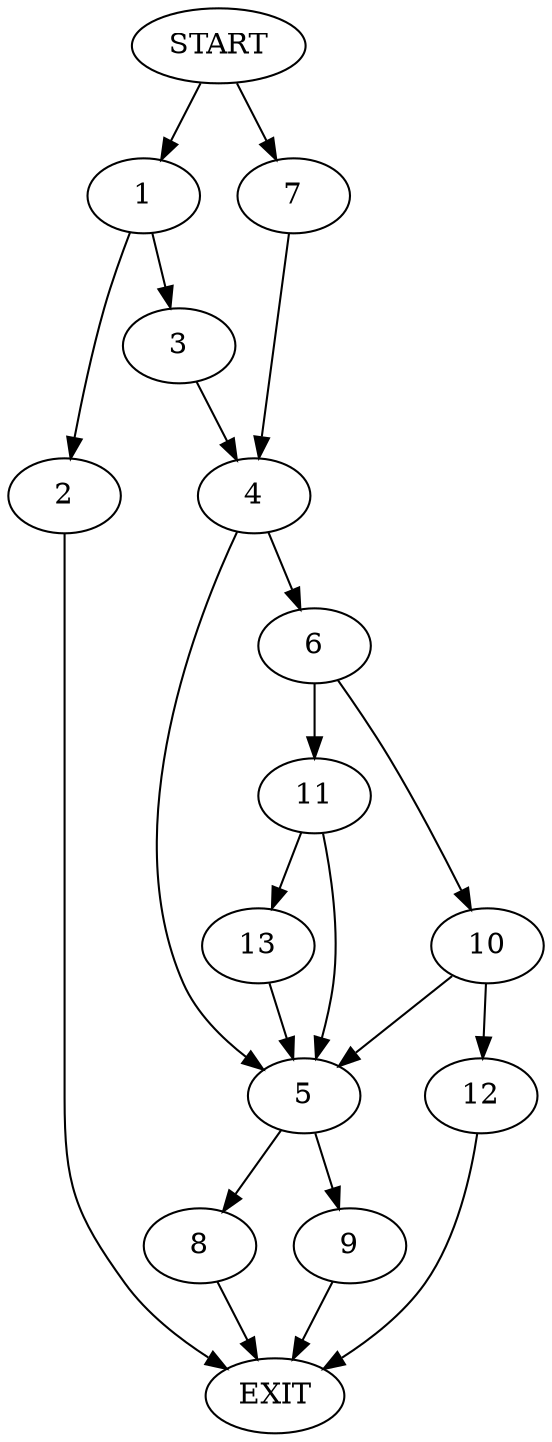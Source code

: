 digraph {
0 [label="START"]
14 [label="EXIT"]
0 -> 1
1 -> 2
1 -> 3
2 -> 14
3 -> 4
4 -> 5
4 -> 6
0 -> 7
7 -> 4
5 -> 8
5 -> 9
6 -> 10
6 -> 11
10 -> 5
10 -> 12
11 -> 5
11 -> 13
12 -> 14
13 -> 5
8 -> 14
9 -> 14
}
